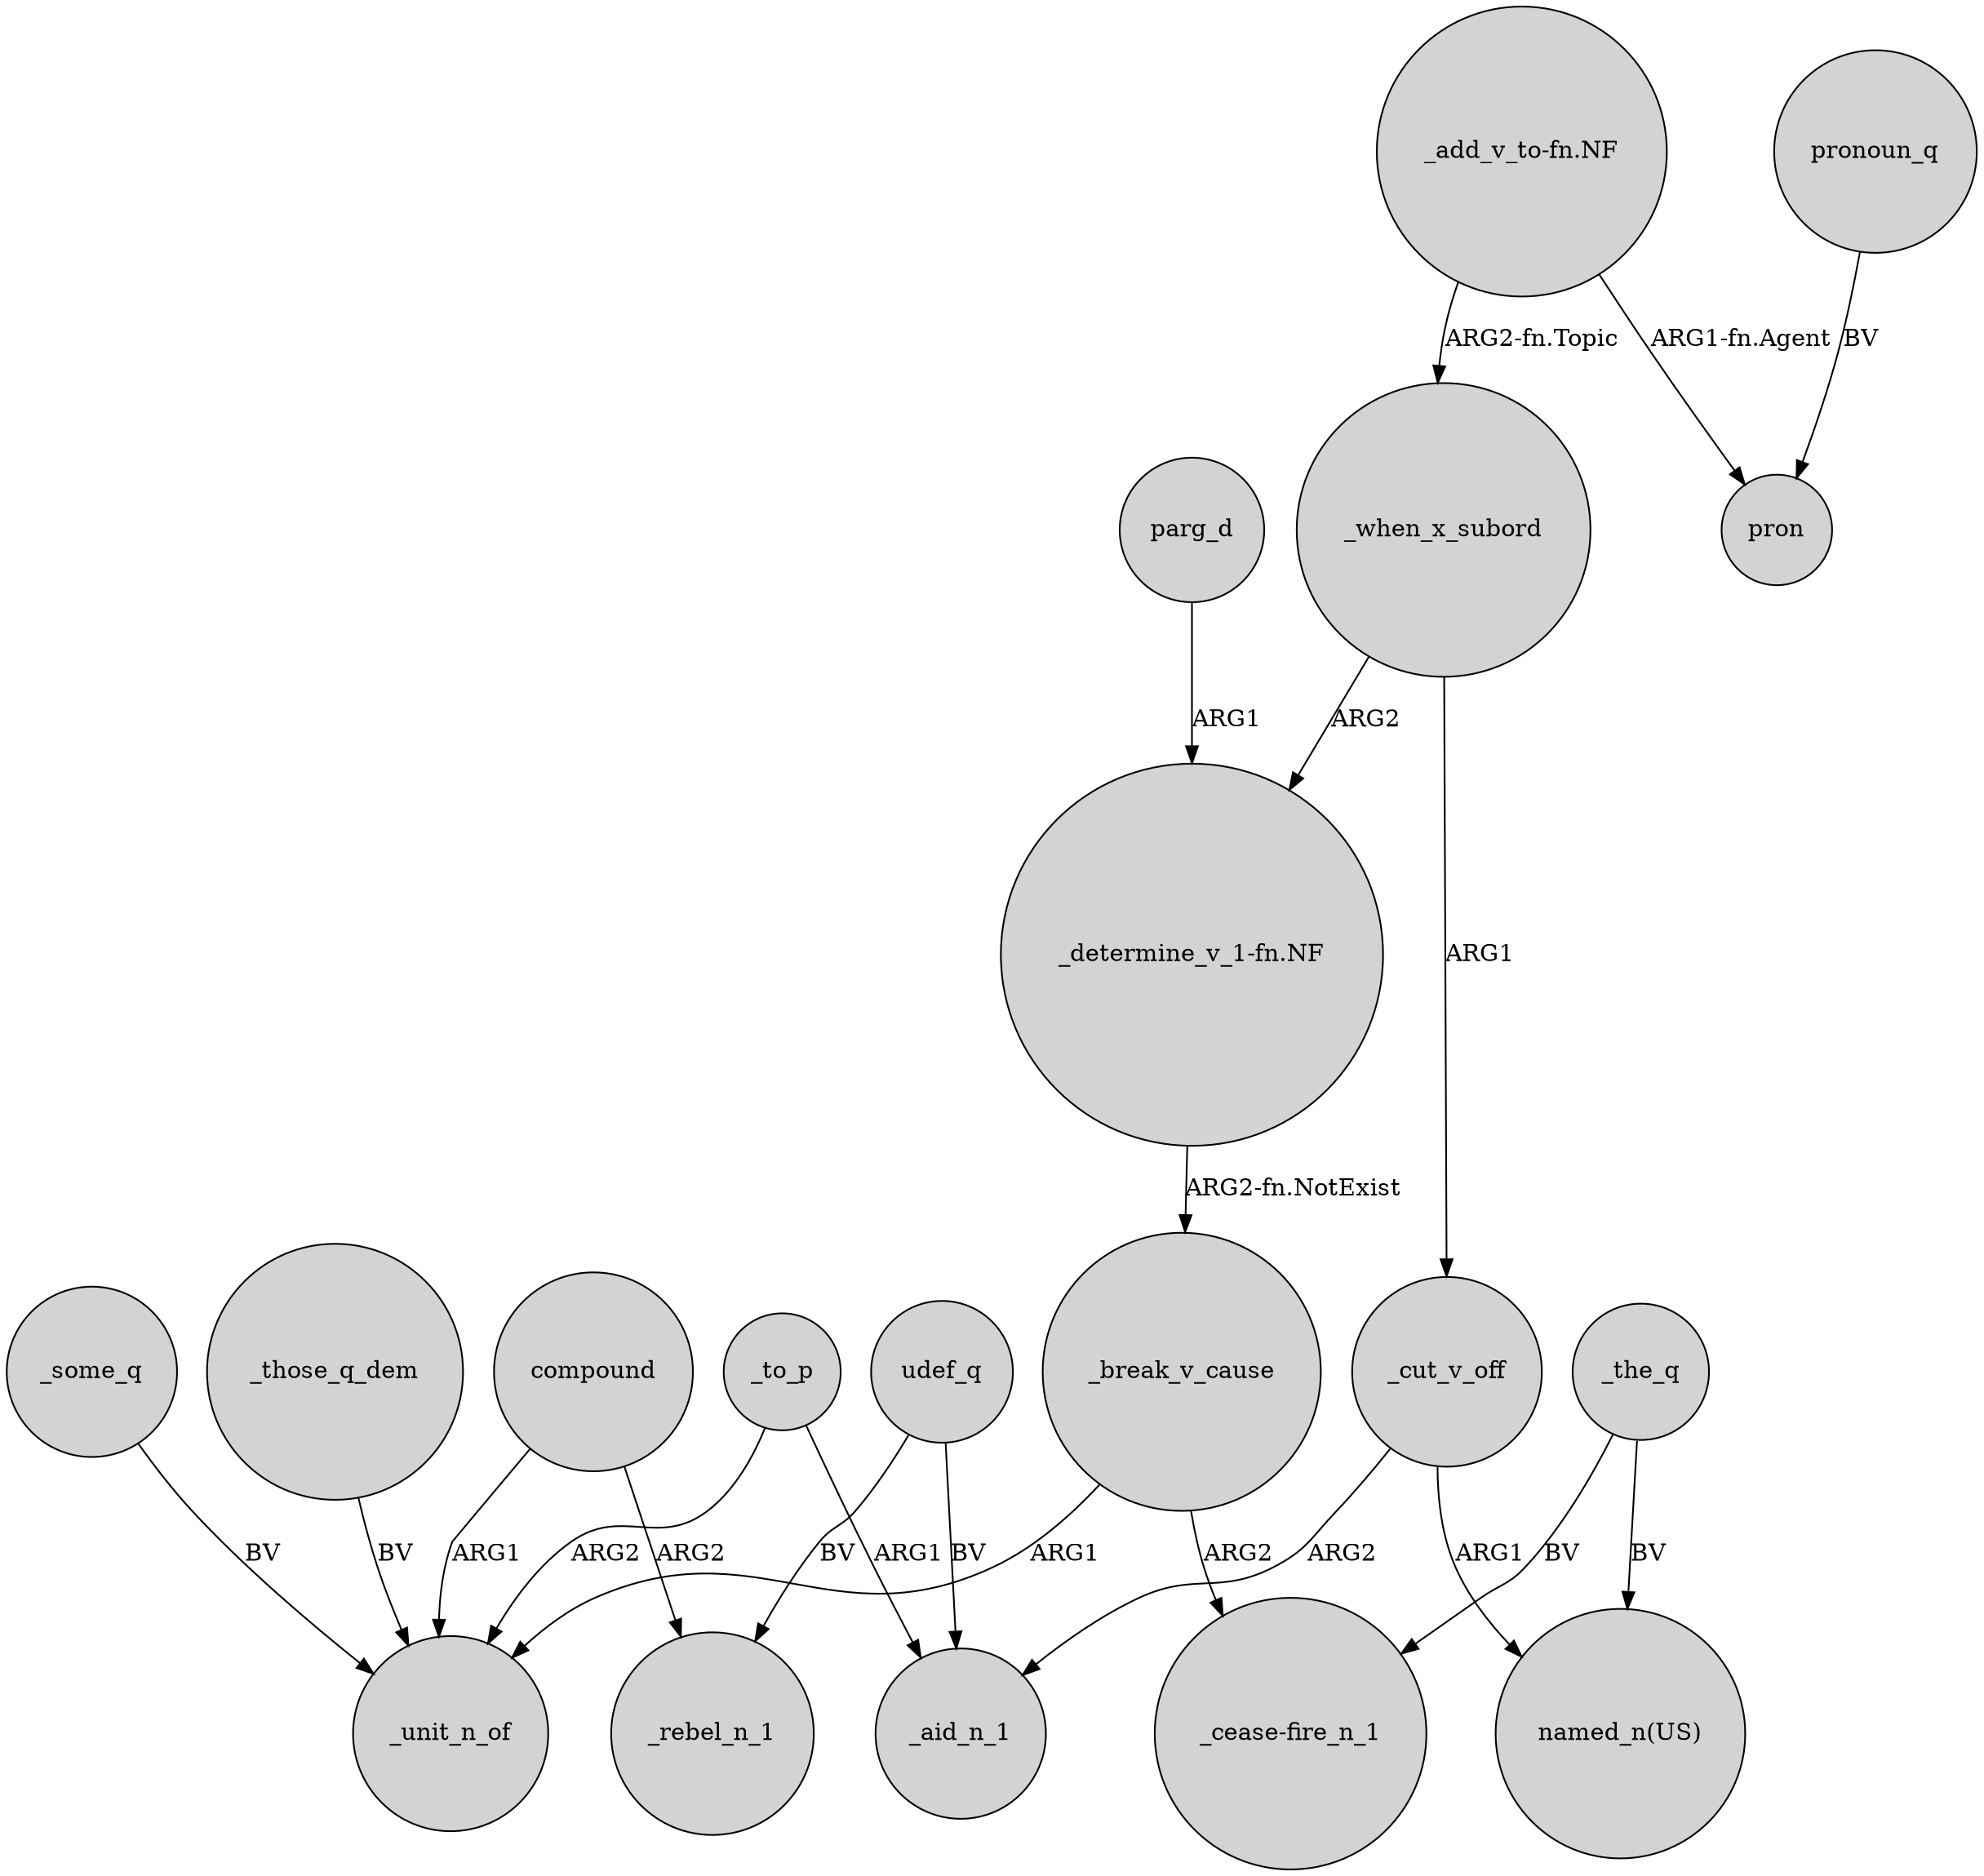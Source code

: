 digraph {
	node [shape=circle style=filled]
	_some_q -> _unit_n_of [label=BV]
	_to_p -> _unit_n_of [label=ARG2]
	parg_d -> "_determine_v_1-fn.NF" [label=ARG1]
	_the_q -> "_cease-fire_n_1" [label=BV]
	compound -> _unit_n_of [label=ARG1]
	_break_v_cause -> _unit_n_of [label=ARG1]
	_cut_v_off -> _aid_n_1 [label=ARG2]
	_cut_v_off -> "named_n(US)" [label=ARG1]
	_those_q_dem -> _unit_n_of [label=BV]
	_the_q -> "named_n(US)" [label=BV]
	_when_x_subord -> _cut_v_off [label=ARG1]
	pronoun_q -> pron [label=BV]
	compound -> _rebel_n_1 [label=ARG2]
	_when_x_subord -> "_determine_v_1-fn.NF" [label=ARG2]
	"_add_v_to-fn.NF" -> pron [label="ARG1-fn.Agent"]
	"_add_v_to-fn.NF" -> _when_x_subord [label="ARG2-fn.Topic"]
	udef_q -> _rebel_n_1 [label=BV]
	udef_q -> _aid_n_1 [label=BV]
	_break_v_cause -> "_cease-fire_n_1" [label=ARG2]
	"_determine_v_1-fn.NF" -> _break_v_cause [label="ARG2-fn.NotExist"]
	_to_p -> _aid_n_1 [label=ARG1]
}
